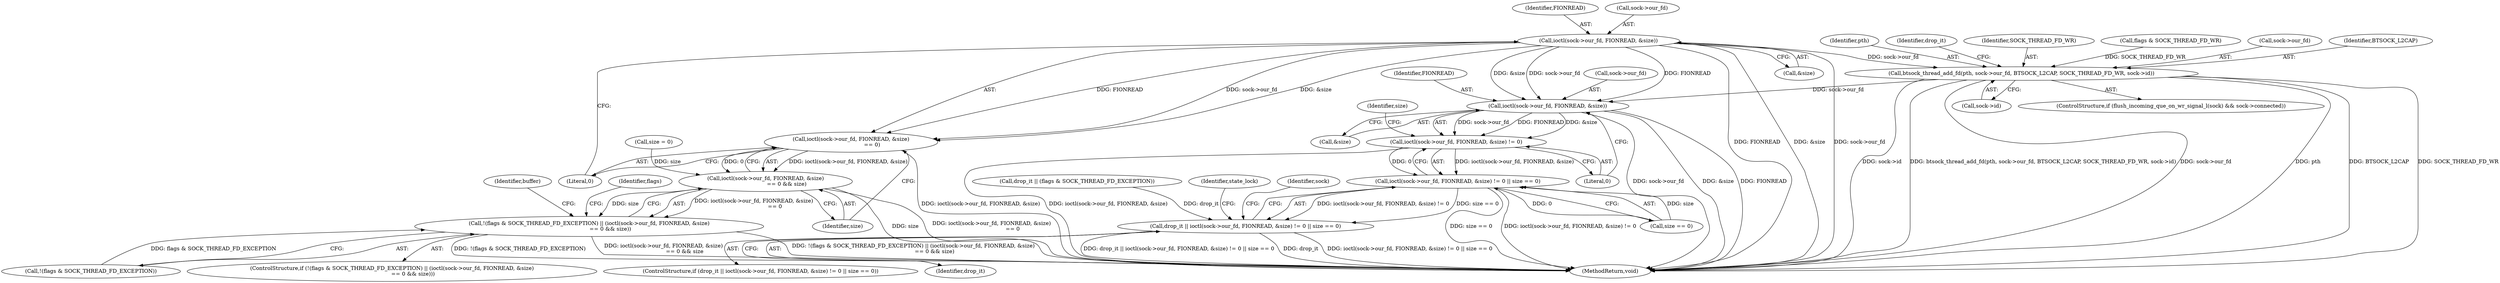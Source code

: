 digraph "1_Android_472271b153c5dc53c28beac55480a8d8434b2d5c_30@pointer" {
"1000150" [label="(Call,ioctl(sock->our_fd, FIONREAD, &size))"];
"1000149" [label="(Call,ioctl(sock->our_fd, FIONREAD, &size)\n                         == 0)"];
"1000148" [label="(Call,ioctl(sock->our_fd, FIONREAD, &size)\n                         == 0 && size)"];
"1000143" [label="(Call,!(flags & SOCK_THREAD_FD_EXCEPTION) || (ioctl(sock->our_fd, FIONREAD, &size)\n                         == 0 && size))"];
"1000253" [label="(Call,btsock_thread_add_fd(pth, sock->our_fd, BTSOCK_L2CAP, SOCK_THREAD_FD_WR, sock->id))"];
"1000279" [label="(Call,ioctl(sock->our_fd, FIONREAD, &size))"];
"1000278" [label="(Call,ioctl(sock->our_fd, FIONREAD, &size) != 0)"];
"1000277" [label="(Call,ioctl(sock->our_fd, FIONREAD, &size) != 0 || size == 0)"];
"1000275" [label="(Call,drop_it || ioctl(sock->our_fd, FIONREAD, &size) != 0 || size == 0)"];
"1000283" [label="(Identifier,FIONREAD)"];
"1000255" [label="(Call,sock->our_fd)"];
"1000143" [label="(Call,!(flags & SOCK_THREAD_FD_EXCEPTION) || (ioctl(sock->our_fd, FIONREAD, &size)\n                         == 0 && size))"];
"1000258" [label="(Identifier,BTSOCK_L2CAP)"];
"1000288" [label="(Identifier,size)"];
"1000294" [label="(Identifier,state_lock)"];
"1000254" [label="(Identifier,pth)"];
"1000275" [label="(Call,drop_it || ioctl(sock->our_fd, FIONREAD, &size) != 0 || size == 0)"];
"1000280" [label="(Call,sock->our_fd)"];
"1000265" [label="(Identifier,drop_it)"];
"1000279" [label="(Call,ioctl(sock->our_fd, FIONREAD, &size))"];
"1000291" [label="(Identifier,sock)"];
"1000150" [label="(Call,ioctl(sock->our_fd, FIONREAD, &size))"];
"1000277" [label="(Call,ioctl(sock->our_fd, FIONREAD, &size) != 0 || size == 0)"];
"1000295" [label="(MethodReturn,void)"];
"1000286" [label="(Literal,0)"];
"1000264" [label="(Call,drop_it || (flags & SOCK_THREAD_FD_EXCEPTION))"];
"1000155" [label="(Call,&size)"];
"1000253" [label="(Call,btsock_thread_add_fd(pth, sock->our_fd, BTSOCK_L2CAP, SOCK_THREAD_FD_WR, sock->id))"];
"1000142" [label="(ControlStructure,if (!(flags & SOCK_THREAD_FD_EXCEPTION) || (ioctl(sock->our_fd, FIONREAD, &size)\n                         == 0 && size)))"];
"1000162" [label="(Identifier,buffer)"];
"1000157" [label="(Literal,0)"];
"1000144" [label="(Call,!(flags & SOCK_THREAD_FD_EXCEPTION))"];
"1000259" [label="(Identifier,SOCK_THREAD_FD_WR)"];
"1000139" [label="(Call,size = 0)"];
"1000260" [label="(Call,sock->id)"];
"1000242" [label="(Call,flags & SOCK_THREAD_FD_WR)"];
"1000284" [label="(Call,&size)"];
"1000158" [label="(Identifier,size)"];
"1000148" [label="(Call,ioctl(sock->our_fd, FIONREAD, &size)\n                         == 0 && size)"];
"1000149" [label="(Call,ioctl(sock->our_fd, FIONREAD, &size)\n                         == 0)"];
"1000287" [label="(Call,size == 0)"];
"1000243" [label="(Identifier,flags)"];
"1000154" [label="(Identifier,FIONREAD)"];
"1000278" [label="(Call,ioctl(sock->our_fd, FIONREAD, &size) != 0)"];
"1000246" [label="(ControlStructure,if (flush_incoming_que_on_wr_signal_l(sock) && sock->connected))"];
"1000151" [label="(Call,sock->our_fd)"];
"1000276" [label="(Identifier,drop_it)"];
"1000274" [label="(ControlStructure,if (drop_it || ioctl(sock->our_fd, FIONREAD, &size) != 0 || size == 0))"];
"1000150" -> "1000149"  [label="AST: "];
"1000150" -> "1000155"  [label="CFG: "];
"1000151" -> "1000150"  [label="AST: "];
"1000154" -> "1000150"  [label="AST: "];
"1000155" -> "1000150"  [label="AST: "];
"1000157" -> "1000150"  [label="CFG: "];
"1000150" -> "1000295"  [label="DDG: sock->our_fd"];
"1000150" -> "1000295"  [label="DDG: &size"];
"1000150" -> "1000295"  [label="DDG: FIONREAD"];
"1000150" -> "1000149"  [label="DDG: sock->our_fd"];
"1000150" -> "1000149"  [label="DDG: FIONREAD"];
"1000150" -> "1000149"  [label="DDG: &size"];
"1000150" -> "1000253"  [label="DDG: sock->our_fd"];
"1000150" -> "1000279"  [label="DDG: sock->our_fd"];
"1000150" -> "1000279"  [label="DDG: FIONREAD"];
"1000150" -> "1000279"  [label="DDG: &size"];
"1000149" -> "1000148"  [label="AST: "];
"1000149" -> "1000157"  [label="CFG: "];
"1000157" -> "1000149"  [label="AST: "];
"1000158" -> "1000149"  [label="CFG: "];
"1000148" -> "1000149"  [label="CFG: "];
"1000149" -> "1000295"  [label="DDG: ioctl(sock->our_fd, FIONREAD, &size)"];
"1000149" -> "1000148"  [label="DDG: ioctl(sock->our_fd, FIONREAD, &size)"];
"1000149" -> "1000148"  [label="DDG: 0"];
"1000148" -> "1000143"  [label="AST: "];
"1000148" -> "1000158"  [label="CFG: "];
"1000158" -> "1000148"  [label="AST: "];
"1000143" -> "1000148"  [label="CFG: "];
"1000148" -> "1000295"  [label="DDG: size"];
"1000148" -> "1000295"  [label="DDG: ioctl(sock->our_fd, FIONREAD, &size)\n                         == 0"];
"1000148" -> "1000143"  [label="DDG: ioctl(sock->our_fd, FIONREAD, &size)\n                         == 0"];
"1000148" -> "1000143"  [label="DDG: size"];
"1000139" -> "1000148"  [label="DDG: size"];
"1000143" -> "1000142"  [label="AST: "];
"1000143" -> "1000144"  [label="CFG: "];
"1000144" -> "1000143"  [label="AST: "];
"1000162" -> "1000143"  [label="CFG: "];
"1000243" -> "1000143"  [label="CFG: "];
"1000143" -> "1000295"  [label="DDG: !(flags & SOCK_THREAD_FD_EXCEPTION)"];
"1000143" -> "1000295"  [label="DDG: ioctl(sock->our_fd, FIONREAD, &size)\n                         == 0 && size"];
"1000143" -> "1000295"  [label="DDG: !(flags & SOCK_THREAD_FD_EXCEPTION) || (ioctl(sock->our_fd, FIONREAD, &size)\n                         == 0 && size)"];
"1000144" -> "1000143"  [label="DDG: flags & SOCK_THREAD_FD_EXCEPTION"];
"1000253" -> "1000246"  [label="AST: "];
"1000253" -> "1000260"  [label="CFG: "];
"1000254" -> "1000253"  [label="AST: "];
"1000255" -> "1000253"  [label="AST: "];
"1000258" -> "1000253"  [label="AST: "];
"1000259" -> "1000253"  [label="AST: "];
"1000260" -> "1000253"  [label="AST: "];
"1000265" -> "1000253"  [label="CFG: "];
"1000253" -> "1000295"  [label="DDG: SOCK_THREAD_FD_WR"];
"1000253" -> "1000295"  [label="DDG: sock->id"];
"1000253" -> "1000295"  [label="DDG: btsock_thread_add_fd(pth, sock->our_fd, BTSOCK_L2CAP, SOCK_THREAD_FD_WR, sock->id)"];
"1000253" -> "1000295"  [label="DDG: sock->our_fd"];
"1000253" -> "1000295"  [label="DDG: pth"];
"1000253" -> "1000295"  [label="DDG: BTSOCK_L2CAP"];
"1000242" -> "1000253"  [label="DDG: SOCK_THREAD_FD_WR"];
"1000253" -> "1000279"  [label="DDG: sock->our_fd"];
"1000279" -> "1000278"  [label="AST: "];
"1000279" -> "1000284"  [label="CFG: "];
"1000280" -> "1000279"  [label="AST: "];
"1000283" -> "1000279"  [label="AST: "];
"1000284" -> "1000279"  [label="AST: "];
"1000286" -> "1000279"  [label="CFG: "];
"1000279" -> "1000295"  [label="DDG: &size"];
"1000279" -> "1000295"  [label="DDG: sock->our_fd"];
"1000279" -> "1000295"  [label="DDG: FIONREAD"];
"1000279" -> "1000278"  [label="DDG: sock->our_fd"];
"1000279" -> "1000278"  [label="DDG: FIONREAD"];
"1000279" -> "1000278"  [label="DDG: &size"];
"1000278" -> "1000277"  [label="AST: "];
"1000278" -> "1000286"  [label="CFG: "];
"1000286" -> "1000278"  [label="AST: "];
"1000288" -> "1000278"  [label="CFG: "];
"1000277" -> "1000278"  [label="CFG: "];
"1000278" -> "1000295"  [label="DDG: ioctl(sock->our_fd, FIONREAD, &size)"];
"1000278" -> "1000277"  [label="DDG: ioctl(sock->our_fd, FIONREAD, &size)"];
"1000278" -> "1000277"  [label="DDG: 0"];
"1000277" -> "1000275"  [label="AST: "];
"1000277" -> "1000287"  [label="CFG: "];
"1000287" -> "1000277"  [label="AST: "];
"1000275" -> "1000277"  [label="CFG: "];
"1000277" -> "1000295"  [label="DDG: size == 0"];
"1000277" -> "1000295"  [label="DDG: ioctl(sock->our_fd, FIONREAD, &size) != 0"];
"1000277" -> "1000275"  [label="DDG: ioctl(sock->our_fd, FIONREAD, &size) != 0"];
"1000277" -> "1000275"  [label="DDG: size == 0"];
"1000287" -> "1000277"  [label="DDG: size"];
"1000287" -> "1000277"  [label="DDG: 0"];
"1000275" -> "1000274"  [label="AST: "];
"1000275" -> "1000276"  [label="CFG: "];
"1000276" -> "1000275"  [label="AST: "];
"1000291" -> "1000275"  [label="CFG: "];
"1000294" -> "1000275"  [label="CFG: "];
"1000275" -> "1000295"  [label="DDG: drop_it || ioctl(sock->our_fd, FIONREAD, &size) != 0 || size == 0"];
"1000275" -> "1000295"  [label="DDG: drop_it"];
"1000275" -> "1000295"  [label="DDG: ioctl(sock->our_fd, FIONREAD, &size) != 0 || size == 0"];
"1000264" -> "1000275"  [label="DDG: drop_it"];
}
